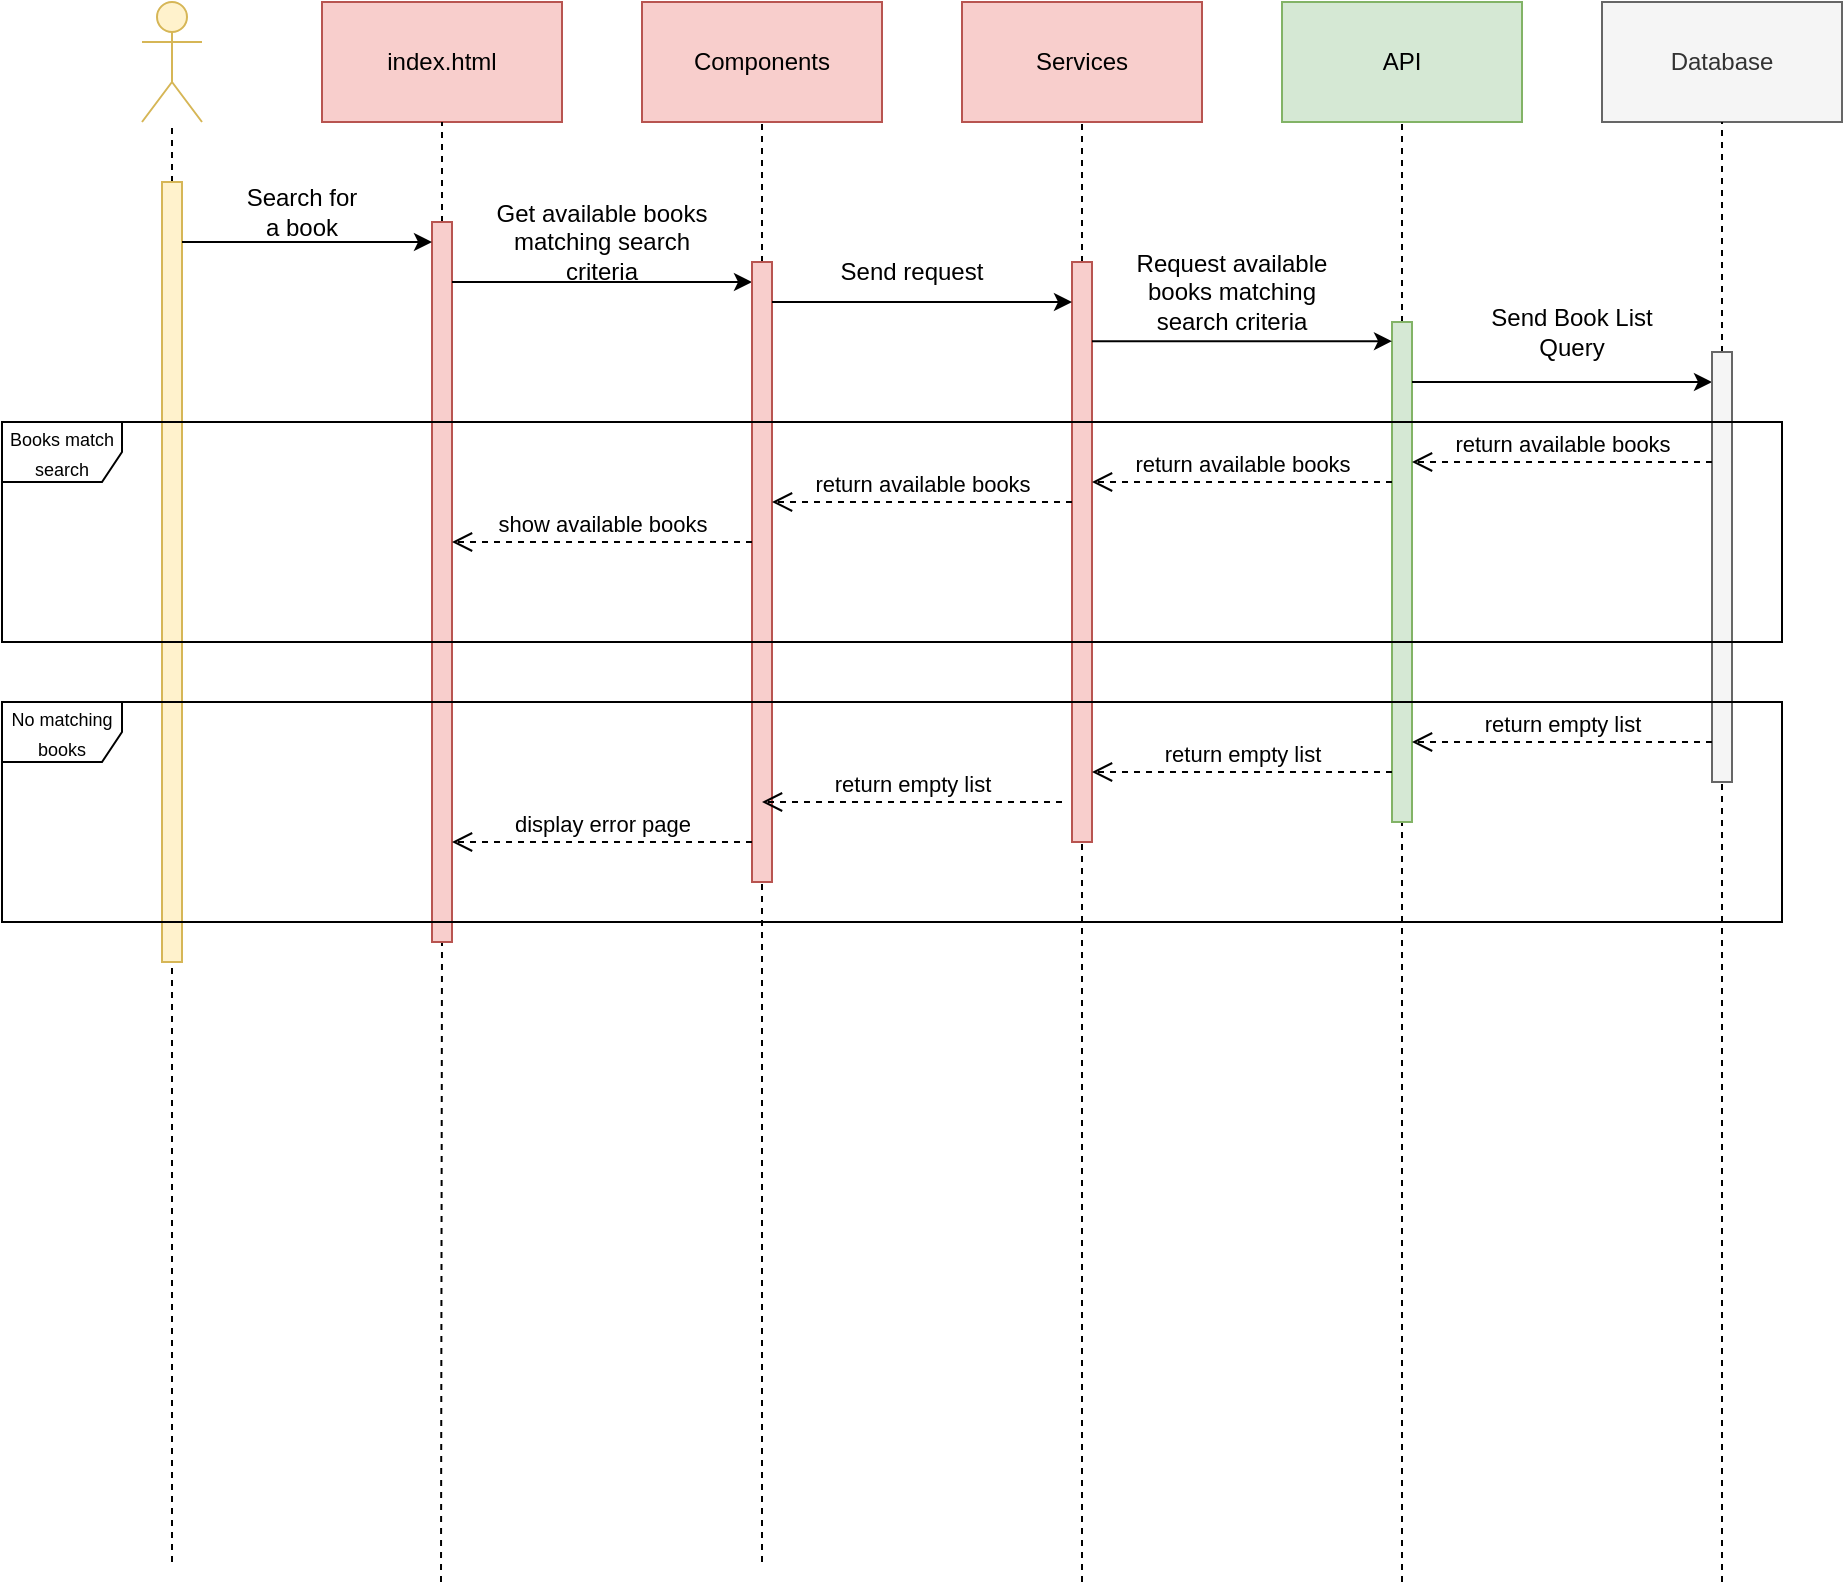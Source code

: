<mxfile version="24.4.13" type="device">
  <diagram name="Page-1" id="13e1069c-82ec-6db2-03f1-153e76fe0fe0">
    <mxGraphModel dx="1546" dy="819" grid="1" gridSize="10" guides="1" tooltips="1" connect="1" arrows="1" fold="1" page="1" pageScale="1" pageWidth="1100" pageHeight="850" background="none" math="0" shadow="0">
      <root>
        <mxCell id="0" />
        <mxCell id="1" parent="0" />
        <mxCell id="U2vt6CoMSIiraqyLDLpo-1" value="index.html" style="rounded=0;whiteSpace=wrap;html=1;fillColor=#f8cecc;strokeColor=#b85450;" vertex="1" parent="1">
          <mxGeometry x="160" y="40" width="120" height="60" as="geometry" />
        </mxCell>
        <mxCell id="U2vt6CoMSIiraqyLDLpo-2" value="Components" style="rounded=0;whiteSpace=wrap;html=1;fillColor=#f8cecc;strokeColor=#b85450;" vertex="1" parent="1">
          <mxGeometry x="320" y="40" width="120" height="60" as="geometry" />
        </mxCell>
        <mxCell id="U2vt6CoMSIiraqyLDLpo-3" value="Services" style="rounded=0;whiteSpace=wrap;html=1;fillColor=#f8cecc;strokeColor=#b85450;" vertex="1" parent="1">
          <mxGeometry x="480" y="40" width="120" height="60" as="geometry" />
        </mxCell>
        <mxCell id="U2vt6CoMSIiraqyLDLpo-4" value="API" style="rounded=0;whiteSpace=wrap;html=1;fillColor=#d5e8d4;strokeColor=#82b366;" vertex="1" parent="1">
          <mxGeometry x="640" y="40" width="120" height="60" as="geometry" />
        </mxCell>
        <mxCell id="U2vt6CoMSIiraqyLDLpo-5" value="Database" style="rounded=0;whiteSpace=wrap;html=1;fillColor=#f5f5f5;fontColor=#333333;strokeColor=#666666;" vertex="1" parent="1">
          <mxGeometry x="800" y="40" width="120" height="60" as="geometry" />
        </mxCell>
        <mxCell id="U2vt6CoMSIiraqyLDLpo-7" value="" style="shape=umlActor;verticalLabelPosition=bottom;verticalAlign=top;html=1;outlineConnect=0;fillColor=#fff2cc;strokeColor=#d6b656;" vertex="1" parent="1">
          <mxGeometry x="70" y="40" width="30" height="60" as="geometry" />
        </mxCell>
        <mxCell id="U2vt6CoMSIiraqyLDLpo-8" value="" style="endArrow=none;dashed=1;html=1;rounded=0;entryX=0.5;entryY=1;entryDx=0;entryDy=0;" edge="1" parent="1" source="U2vt6CoMSIiraqyLDLpo-26" target="U2vt6CoMSIiraqyLDLpo-2">
          <mxGeometry width="50" height="50" relative="1" as="geometry">
            <mxPoint x="380" y="820" as="sourcePoint" />
            <mxPoint x="450" y="320" as="targetPoint" />
          </mxGeometry>
        </mxCell>
        <mxCell id="U2vt6CoMSIiraqyLDLpo-9" value="" style="endArrow=none;dashed=1;html=1;rounded=0;entryX=0.5;entryY=1;entryDx=0;entryDy=0;" edge="1" parent="1" source="U2vt6CoMSIiraqyLDLpo-20" target="U2vt6CoMSIiraqyLDLpo-1">
          <mxGeometry width="50" height="50" relative="1" as="geometry">
            <mxPoint x="219.5" y="830" as="sourcePoint" />
            <mxPoint x="219.5" y="110" as="targetPoint" />
          </mxGeometry>
        </mxCell>
        <mxCell id="U2vt6CoMSIiraqyLDLpo-10" value="" style="endArrow=none;dashed=1;html=1;rounded=0;entryX=0.5;entryY=1;entryDx=0;entryDy=0;" edge="1" parent="1" source="U2vt6CoMSIiraqyLDLpo-23" target="U2vt6CoMSIiraqyLDLpo-3">
          <mxGeometry width="50" height="50" relative="1" as="geometry">
            <mxPoint x="540" y="830" as="sourcePoint" />
            <mxPoint x="400" y="120" as="targetPoint" />
          </mxGeometry>
        </mxCell>
        <mxCell id="U2vt6CoMSIiraqyLDLpo-11" value="" style="endArrow=none;dashed=1;html=1;rounded=0;entryX=0.5;entryY=1;entryDx=0;entryDy=0;" edge="1" parent="1" target="U2vt6CoMSIiraqyLDLpo-4">
          <mxGeometry width="50" height="50" relative="1" as="geometry">
            <mxPoint x="700" y="830" as="sourcePoint" />
            <mxPoint x="550" y="110" as="targetPoint" />
          </mxGeometry>
        </mxCell>
        <mxCell id="U2vt6CoMSIiraqyLDLpo-12" value="" style="endArrow=none;dashed=1;html=1;rounded=0;entryX=0.5;entryY=1;entryDx=0;entryDy=0;" edge="1" parent="1" source="U2vt6CoMSIiraqyLDLpo-35" target="U2vt6CoMSIiraqyLDLpo-5">
          <mxGeometry width="50" height="50" relative="1" as="geometry">
            <mxPoint x="860" y="830" as="sourcePoint" />
            <mxPoint x="560" y="120" as="targetPoint" />
          </mxGeometry>
        </mxCell>
        <mxCell id="U2vt6CoMSIiraqyLDLpo-13" value="" style="endArrow=none;dashed=1;html=1;rounded=0;" edge="1" parent="1" source="U2vt6CoMSIiraqyLDLpo-14" target="U2vt6CoMSIiraqyLDLpo-7">
          <mxGeometry width="50" height="50" relative="1" as="geometry">
            <mxPoint x="85" y="820" as="sourcePoint" />
            <mxPoint x="90" y="170" as="targetPoint" />
          </mxGeometry>
        </mxCell>
        <mxCell id="U2vt6CoMSIiraqyLDLpo-15" value="" style="endArrow=none;dashed=1;html=1;rounded=0;" edge="1" parent="1" target="U2vt6CoMSIiraqyLDLpo-14">
          <mxGeometry width="50" height="50" relative="1" as="geometry">
            <mxPoint x="85" y="820" as="sourcePoint" />
            <mxPoint x="85" y="100" as="targetPoint" />
          </mxGeometry>
        </mxCell>
        <mxCell id="U2vt6CoMSIiraqyLDLpo-14" value="" style="html=1;points=[[0,0,0,0,5],[0,1,0,0,-5],[1,0,0,0,5],[1,1,0,0,-5]];perimeter=orthogonalPerimeter;outlineConnect=0;targetShapes=umlLifeline;portConstraint=eastwest;newEdgeStyle={&quot;curved&quot;:0,&quot;rounded&quot;:0};fillColor=#fff2cc;strokeColor=#d6b656;" vertex="1" parent="1">
          <mxGeometry x="80" y="130" width="10" height="390" as="geometry" />
        </mxCell>
        <mxCell id="U2vt6CoMSIiraqyLDLpo-19" value="Search for a book" style="text;html=1;align=center;verticalAlign=middle;whiteSpace=wrap;rounded=0;" vertex="1" parent="1">
          <mxGeometry x="120" y="130" width="60" height="30" as="geometry" />
        </mxCell>
        <mxCell id="U2vt6CoMSIiraqyLDLpo-21" value="" style="endArrow=none;dashed=1;html=1;rounded=0;entryX=0.5;entryY=1;entryDx=0;entryDy=0;" edge="1" parent="1" target="U2vt6CoMSIiraqyLDLpo-20">
          <mxGeometry width="50" height="50" relative="1" as="geometry">
            <mxPoint x="219.5" y="830" as="sourcePoint" />
            <mxPoint x="220" y="100" as="targetPoint" />
          </mxGeometry>
        </mxCell>
        <mxCell id="U2vt6CoMSIiraqyLDLpo-20" value="" style="html=1;points=[[0,0,0,0,5],[0,1,0,0,-5],[1,0,0,0,5],[1,1,0,0,-5]];perimeter=orthogonalPerimeter;outlineConnect=0;targetShapes=umlLifeline;portConstraint=eastwest;newEdgeStyle={&quot;curved&quot;:0,&quot;rounded&quot;:0};fillColor=#f8cecc;strokeColor=#b85450;" vertex="1" parent="1">
          <mxGeometry x="215" y="150" width="10" height="360" as="geometry" />
        </mxCell>
        <mxCell id="U2vt6CoMSIiraqyLDLpo-18" value="" style="endArrow=classic;html=1;rounded=0;" edge="1" parent="1">
          <mxGeometry width="50" height="50" relative="1" as="geometry">
            <mxPoint x="90" y="160" as="sourcePoint" />
            <mxPoint x="215.0" y="160" as="targetPoint" />
          </mxGeometry>
        </mxCell>
        <mxCell id="U2vt6CoMSIiraqyLDLpo-22" value="" style="endArrow=classic;html=1;rounded=0;" edge="1" parent="1" target="U2vt6CoMSIiraqyLDLpo-26">
          <mxGeometry width="50" height="50" relative="1" as="geometry">
            <mxPoint x="225" y="180" as="sourcePoint" />
            <mxPoint x="330" y="190" as="targetPoint" />
          </mxGeometry>
        </mxCell>
        <mxCell id="U2vt6CoMSIiraqyLDLpo-24" value="" style="endArrow=none;dashed=1;html=1;rounded=0;entryX=0.5;entryY=1;entryDx=0;entryDy=0;" edge="1" parent="1" target="U2vt6CoMSIiraqyLDLpo-23">
          <mxGeometry width="50" height="50" relative="1" as="geometry">
            <mxPoint x="540" y="830" as="sourcePoint" />
            <mxPoint x="540" y="100" as="targetPoint" />
          </mxGeometry>
        </mxCell>
        <mxCell id="U2vt6CoMSIiraqyLDLpo-23" value="" style="html=1;points=[[0,0,0,0,5],[0,1,0,0,-5],[1,0,0,0,5],[1,1,0,0,-5]];perimeter=orthogonalPerimeter;outlineConnect=0;targetShapes=umlLifeline;portConstraint=eastwest;newEdgeStyle={&quot;curved&quot;:0,&quot;rounded&quot;:0};fillColor=#f8cecc;strokeColor=#b85450;" vertex="1" parent="1">
          <mxGeometry x="535" y="170" width="10" height="290" as="geometry" />
        </mxCell>
        <mxCell id="U2vt6CoMSIiraqyLDLpo-25" value="Get available books matching search criteria" style="text;html=1;align=center;verticalAlign=middle;whiteSpace=wrap;rounded=0;" vertex="1" parent="1">
          <mxGeometry x="240" y="145" width="120" height="30" as="geometry" />
        </mxCell>
        <mxCell id="U2vt6CoMSIiraqyLDLpo-27" value="" style="endArrow=none;dashed=1;html=1;rounded=0;entryX=0.5;entryY=1;entryDx=0;entryDy=0;" edge="1" parent="1" target="U2vt6CoMSIiraqyLDLpo-26">
          <mxGeometry width="50" height="50" relative="1" as="geometry">
            <mxPoint x="380" y="820" as="sourcePoint" />
            <mxPoint x="380" y="100" as="targetPoint" />
          </mxGeometry>
        </mxCell>
        <mxCell id="U2vt6CoMSIiraqyLDLpo-26" value="" style="html=1;points=[[0,0,0,0,5],[0,1,0,0,-5],[1,0,0,0,5],[1,1,0,0,-5]];perimeter=orthogonalPerimeter;outlineConnect=0;targetShapes=umlLifeline;portConstraint=eastwest;newEdgeStyle={&quot;curved&quot;:0,&quot;rounded&quot;:0};fillColor=#f8cecc;strokeColor=#b85450;" vertex="1" parent="1">
          <mxGeometry x="375" y="170" width="10" height="310" as="geometry" />
        </mxCell>
        <mxCell id="U2vt6CoMSIiraqyLDLpo-30" value="" style="html=1;points=[[0,0,0,0,5],[0,1,0,0,-5],[1,0,0,0,5],[1,1,0,0,-5]];perimeter=orthogonalPerimeter;outlineConnect=0;targetShapes=umlLifeline;portConstraint=eastwest;newEdgeStyle={&quot;curved&quot;:0,&quot;rounded&quot;:0};fillColor=#d5e8d4;strokeColor=#82b366;" vertex="1" parent="1">
          <mxGeometry x="695" y="200" width="10" height="250" as="geometry" />
        </mxCell>
        <mxCell id="U2vt6CoMSIiraqyLDLpo-31" value="" style="endArrow=classic;html=1;rounded=0;" edge="1" parent="1">
          <mxGeometry width="50" height="50" relative="1" as="geometry">
            <mxPoint x="545" y="209.57" as="sourcePoint" />
            <mxPoint x="695" y="209.57" as="targetPoint" />
          </mxGeometry>
        </mxCell>
        <mxCell id="U2vt6CoMSIiraqyLDLpo-32" value="Send Book List Query" style="text;html=1;align=center;verticalAlign=middle;whiteSpace=wrap;rounded=0;" vertex="1" parent="1">
          <mxGeometry x="740" y="190" width="90" height="30" as="geometry" />
        </mxCell>
        <mxCell id="U2vt6CoMSIiraqyLDLpo-33" value="" style="endArrow=classic;html=1;rounded=0;" edge="1" parent="1">
          <mxGeometry width="50" height="50" relative="1" as="geometry">
            <mxPoint x="705" y="230" as="sourcePoint" />
            <mxPoint x="855" y="230" as="targetPoint" />
          </mxGeometry>
        </mxCell>
        <mxCell id="U2vt6CoMSIiraqyLDLpo-34" value="Request available books matching search criteria" style="text;html=1;align=center;verticalAlign=middle;whiteSpace=wrap;rounded=0;" vertex="1" parent="1">
          <mxGeometry x="560" y="170" width="110" height="30" as="geometry" />
        </mxCell>
        <mxCell id="U2vt6CoMSIiraqyLDLpo-36" value="" style="endArrow=none;dashed=1;html=1;rounded=0;entryX=0.5;entryY=1;entryDx=0;entryDy=0;" edge="1" parent="1" target="U2vt6CoMSIiraqyLDLpo-35">
          <mxGeometry width="50" height="50" relative="1" as="geometry">
            <mxPoint x="860" y="830" as="sourcePoint" />
            <mxPoint x="860" y="100" as="targetPoint" />
          </mxGeometry>
        </mxCell>
        <mxCell id="U2vt6CoMSIiraqyLDLpo-35" value="" style="html=1;points=[[0,0,0,0,5],[0,1,0,0,-5],[1,0,0,0,5],[1,1,0,0,-5]];perimeter=orthogonalPerimeter;outlineConnect=0;targetShapes=umlLifeline;portConstraint=eastwest;newEdgeStyle={&quot;curved&quot;:0,&quot;rounded&quot;:0};fillColor=#f5f5f5;strokeColor=#666666;fontColor=#333333;" vertex="1" parent="1">
          <mxGeometry x="855" y="215" width="10" height="215" as="geometry" />
        </mxCell>
        <mxCell id="U2vt6CoMSIiraqyLDLpo-37" value="return available books" style="html=1;verticalAlign=bottom;endArrow=open;dashed=1;endSize=8;curved=0;rounded=0;" edge="1" parent="1">
          <mxGeometry relative="1" as="geometry">
            <mxPoint x="855" y="270" as="sourcePoint" />
            <mxPoint x="705" y="270" as="targetPoint" />
          </mxGeometry>
        </mxCell>
        <mxCell id="U2vt6CoMSIiraqyLDLpo-38" value="return available books" style="html=1;verticalAlign=bottom;endArrow=open;dashed=1;endSize=8;curved=0;rounded=0;" edge="1" parent="1">
          <mxGeometry relative="1" as="geometry">
            <mxPoint x="695" y="280" as="sourcePoint" />
            <mxPoint x="545" y="280" as="targetPoint" />
          </mxGeometry>
        </mxCell>
        <mxCell id="U2vt6CoMSIiraqyLDLpo-39" value="return available books" style="html=1;verticalAlign=bottom;endArrow=open;dashed=1;endSize=8;curved=0;rounded=0;" edge="1" parent="1">
          <mxGeometry relative="1" as="geometry">
            <mxPoint x="535" y="290" as="sourcePoint" />
            <mxPoint x="385" y="290" as="targetPoint" />
          </mxGeometry>
        </mxCell>
        <mxCell id="U2vt6CoMSIiraqyLDLpo-40" value="show available books" style="html=1;verticalAlign=bottom;endArrow=open;dashed=1;endSize=8;curved=0;rounded=0;" edge="1" parent="1">
          <mxGeometry relative="1" as="geometry">
            <mxPoint x="375" y="310" as="sourcePoint" />
            <mxPoint x="225" y="310" as="targetPoint" />
          </mxGeometry>
        </mxCell>
        <mxCell id="U2vt6CoMSIiraqyLDLpo-41" value="" style="endArrow=classic;html=1;rounded=0;" edge="1" parent="1">
          <mxGeometry width="50" height="50" relative="1" as="geometry">
            <mxPoint x="385" y="190" as="sourcePoint" />
            <mxPoint x="535" y="190" as="targetPoint" />
          </mxGeometry>
        </mxCell>
        <mxCell id="U2vt6CoMSIiraqyLDLpo-42" value="Send request" style="text;html=1;align=center;verticalAlign=middle;whiteSpace=wrap;rounded=0;" vertex="1" parent="1">
          <mxGeometry x="410" y="160" width="90" height="30" as="geometry" />
        </mxCell>
        <mxCell id="U2vt6CoMSIiraqyLDLpo-43" value="&lt;font style=&quot;font-size: 9px;&quot;&gt;Books match search&lt;/font&gt;" style="shape=umlFrame;whiteSpace=wrap;html=1;pointerEvents=0;" vertex="1" parent="1">
          <mxGeometry y="250" width="890" height="110" as="geometry" />
        </mxCell>
        <mxCell id="U2vt6CoMSIiraqyLDLpo-44" value="&lt;font style=&quot;font-size: 9px;&quot;&gt;No matching books&lt;/font&gt;" style="shape=umlFrame;whiteSpace=wrap;html=1;pointerEvents=0;" vertex="1" parent="1">
          <mxGeometry y="390" width="890" height="110" as="geometry" />
        </mxCell>
        <mxCell id="U2vt6CoMSIiraqyLDLpo-45" value="return empty list" style="html=1;verticalAlign=bottom;endArrow=open;dashed=1;endSize=8;curved=0;rounded=0;" edge="1" parent="1">
          <mxGeometry relative="1" as="geometry">
            <mxPoint x="855" y="410" as="sourcePoint" />
            <mxPoint x="705" y="410" as="targetPoint" />
          </mxGeometry>
        </mxCell>
        <mxCell id="U2vt6CoMSIiraqyLDLpo-46" value="return empty list" style="html=1;verticalAlign=bottom;endArrow=open;dashed=1;endSize=8;curved=0;rounded=0;" edge="1" parent="1">
          <mxGeometry relative="1" as="geometry">
            <mxPoint x="695" y="425" as="sourcePoint" />
            <mxPoint x="545" y="425" as="targetPoint" />
          </mxGeometry>
        </mxCell>
        <mxCell id="U2vt6CoMSIiraqyLDLpo-47" value="return empty list" style="html=1;verticalAlign=bottom;endArrow=open;dashed=1;endSize=8;curved=0;rounded=0;" edge="1" parent="1">
          <mxGeometry relative="1" as="geometry">
            <mxPoint x="530" y="440" as="sourcePoint" />
            <mxPoint x="380" y="440" as="targetPoint" />
          </mxGeometry>
        </mxCell>
        <mxCell id="U2vt6CoMSIiraqyLDLpo-48" value="display error page" style="html=1;verticalAlign=bottom;endArrow=open;dashed=1;endSize=8;curved=0;rounded=0;" edge="1" parent="1">
          <mxGeometry relative="1" as="geometry">
            <mxPoint x="375" y="460" as="sourcePoint" />
            <mxPoint x="225" y="460" as="targetPoint" />
          </mxGeometry>
        </mxCell>
      </root>
    </mxGraphModel>
  </diagram>
</mxfile>
